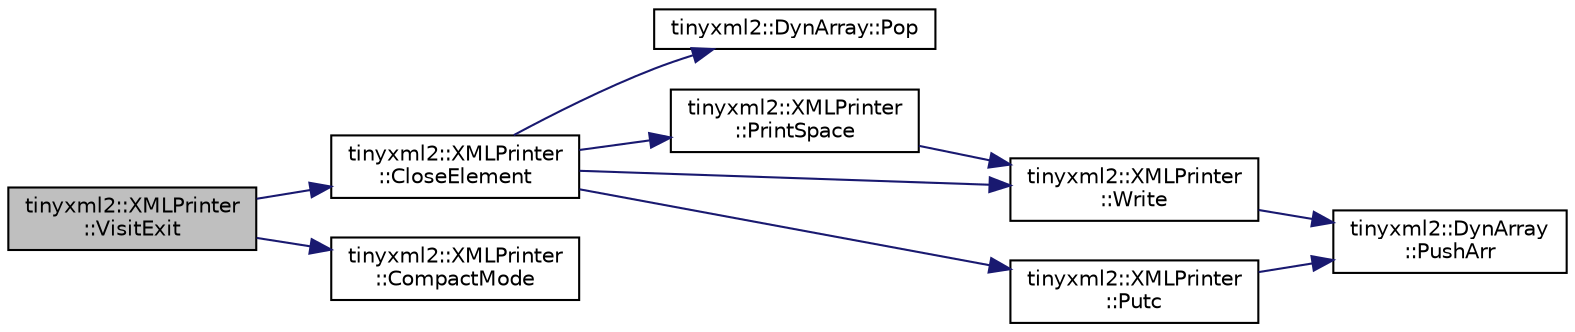 digraph "tinyxml2::XMLPrinter::VisitExit"
{
 // LATEX_PDF_SIZE
  edge [fontname="Helvetica",fontsize="10",labelfontname="Helvetica",labelfontsize="10"];
  node [fontname="Helvetica",fontsize="10",shape=record];
  rankdir="LR";
  Node1 [label="tinyxml2::XMLPrinter\l::VisitExit",height=0.2,width=0.4,color="black", fillcolor="grey75", style="filled", fontcolor="black",tooltip="Visit an element."];
  Node1 -> Node2 [color="midnightblue",fontsize="10",style="solid"];
  Node2 [label="tinyxml2::XMLPrinter\l::CloseElement",height=0.2,width=0.4,color="black", fillcolor="white", style="filled",URL="$classtinyxml2_1_1XMLPrinter.html#af1fb439e5d800999646f333fa2f0699a",tooltip="If streaming, close the Element."];
  Node2 -> Node3 [color="midnightblue",fontsize="10",style="solid"];
  Node3 [label="tinyxml2::DynArray::Pop",height=0.2,width=0.4,color="black", fillcolor="white", style="filled",URL="$classtinyxml2_1_1DynArray.html#a27a3f2f6f869815b6eabb3ea40cf0712",tooltip=" "];
  Node2 -> Node4 [color="midnightblue",fontsize="10",style="solid"];
  Node4 [label="tinyxml2::XMLPrinter\l::PrintSpace",height=0.2,width=0.4,color="black", fillcolor="white", style="filled",URL="$classtinyxml2_1_1XMLPrinter.html#a1c4b2ccbe4fdb316d54f5a93f3559260",tooltip=" "];
  Node4 -> Node5 [color="midnightblue",fontsize="10",style="solid"];
  Node5 [label="tinyxml2::XMLPrinter\l::Write",height=0.2,width=0.4,color="black", fillcolor="white", style="filled",URL="$classtinyxml2_1_1XMLPrinter.html#aff363b7634a27538fd691ae62adbda63",tooltip=" "];
  Node5 -> Node6 [color="midnightblue",fontsize="10",style="solid"];
  Node6 [label="tinyxml2::DynArray\l::PushArr",height=0.2,width=0.4,color="black", fillcolor="white", style="filled",URL="$classtinyxml2_1_1DynArray.html#ad289abee8cd02b26e215f1b63d2043f1",tooltip=" "];
  Node2 -> Node7 [color="midnightblue",fontsize="10",style="solid"];
  Node7 [label="tinyxml2::XMLPrinter\l::Putc",height=0.2,width=0.4,color="black", fillcolor="white", style="filled",URL="$classtinyxml2_1_1XMLPrinter.html#a9567b0218169ba59794f171ae2f9944c",tooltip=" "];
  Node7 -> Node6 [color="midnightblue",fontsize="10",style="solid"];
  Node2 -> Node5 [color="midnightblue",fontsize="10",style="solid"];
  Node1 -> Node8 [color="midnightblue",fontsize="10",style="solid"];
  Node8 [label="tinyxml2::XMLPrinter\l::CompactMode",height=0.2,width=0.4,color="black", fillcolor="white", style="filled",URL="$classtinyxml2_1_1XMLPrinter.html#a38e1ed5a779bdf63eda9e808f7a6de66",tooltip=" "];
}
